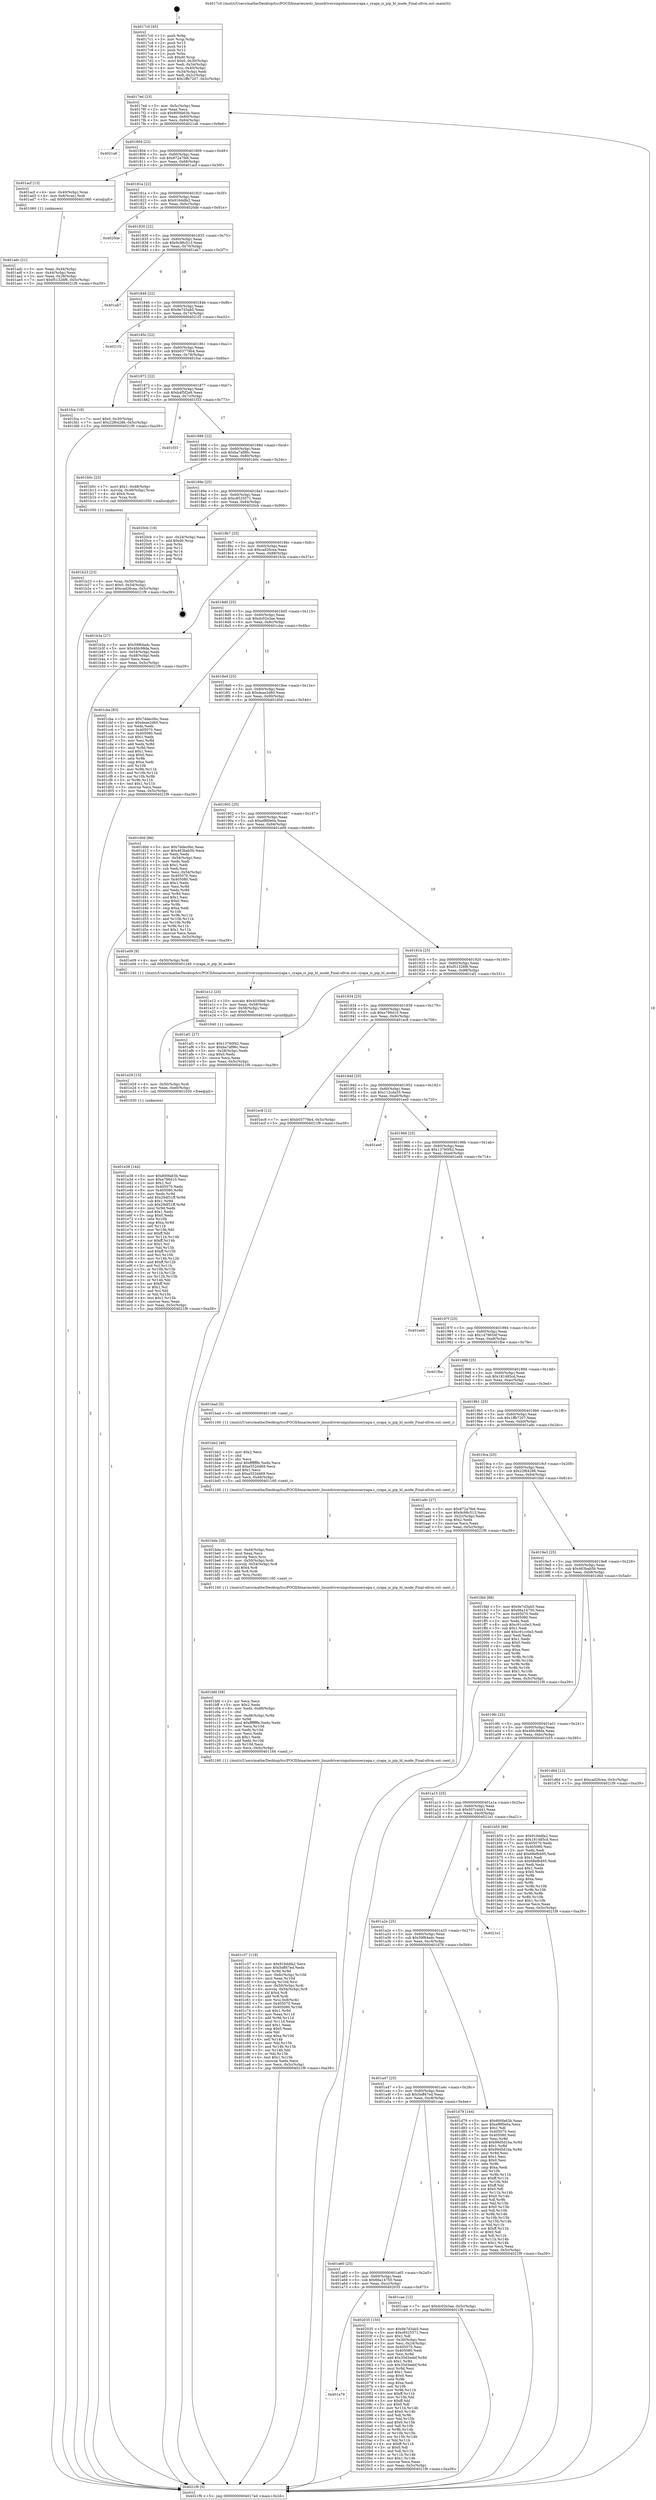 digraph "0x4017c0" {
  label = "0x4017c0 (/mnt/c/Users/mathe/Desktop/tcc/POCII/binaries/extr_linuxdriversinputmousecyapa.c_cyapa_is_pip_bl_mode_Final-ollvm.out::main(0))"
  labelloc = "t"
  node[shape=record]

  Entry [label="",width=0.3,height=0.3,shape=circle,fillcolor=black,style=filled]
  "0x4017ed" [label="{
     0x4017ed [23]\l
     | [instrs]\l
     &nbsp;&nbsp;0x4017ed \<+3\>: mov -0x5c(%rbp),%eax\l
     &nbsp;&nbsp;0x4017f0 \<+2\>: mov %eax,%ecx\l
     &nbsp;&nbsp;0x4017f2 \<+6\>: sub $0x800fa63b,%ecx\l
     &nbsp;&nbsp;0x4017f8 \<+3\>: mov %eax,-0x60(%rbp)\l
     &nbsp;&nbsp;0x4017fb \<+3\>: mov %ecx,-0x64(%rbp)\l
     &nbsp;&nbsp;0x4017fe \<+6\>: je 00000000004021a6 \<main+0x9e6\>\l
  }"]
  "0x4021a6" [label="{
     0x4021a6\l
  }", style=dashed]
  "0x401804" [label="{
     0x401804 [22]\l
     | [instrs]\l
     &nbsp;&nbsp;0x401804 \<+5\>: jmp 0000000000401809 \<main+0x49\>\l
     &nbsp;&nbsp;0x401809 \<+3\>: mov -0x60(%rbp),%eax\l
     &nbsp;&nbsp;0x40180c \<+5\>: sub $0x872a7fe6,%eax\l
     &nbsp;&nbsp;0x401811 \<+3\>: mov %eax,-0x68(%rbp)\l
     &nbsp;&nbsp;0x401814 \<+6\>: je 0000000000401acf \<main+0x30f\>\l
  }"]
  Exit [label="",width=0.3,height=0.3,shape=circle,fillcolor=black,style=filled,peripheries=2]
  "0x401acf" [label="{
     0x401acf [13]\l
     | [instrs]\l
     &nbsp;&nbsp;0x401acf \<+4\>: mov -0x40(%rbp),%rax\l
     &nbsp;&nbsp;0x401ad3 \<+4\>: mov 0x8(%rax),%rdi\l
     &nbsp;&nbsp;0x401ad7 \<+5\>: call 0000000000401060 \<atoi@plt\>\l
     | [calls]\l
     &nbsp;&nbsp;0x401060 \{1\} (unknown)\l
  }"]
  "0x40181a" [label="{
     0x40181a [22]\l
     | [instrs]\l
     &nbsp;&nbsp;0x40181a \<+5\>: jmp 000000000040181f \<main+0x5f\>\l
     &nbsp;&nbsp;0x40181f \<+3\>: mov -0x60(%rbp),%eax\l
     &nbsp;&nbsp;0x401822 \<+5\>: sub $0x916ddfa2,%eax\l
     &nbsp;&nbsp;0x401827 \<+3\>: mov %eax,-0x6c(%rbp)\l
     &nbsp;&nbsp;0x40182a \<+6\>: je 00000000004020de \<main+0x91e\>\l
  }"]
  "0x401a79" [label="{
     0x401a79\l
  }", style=dashed]
  "0x4020de" [label="{
     0x4020de\l
  }", style=dashed]
  "0x401830" [label="{
     0x401830 [22]\l
     | [instrs]\l
     &nbsp;&nbsp;0x401830 \<+5\>: jmp 0000000000401835 \<main+0x75\>\l
     &nbsp;&nbsp;0x401835 \<+3\>: mov -0x60(%rbp),%eax\l
     &nbsp;&nbsp;0x401838 \<+5\>: sub $0x9c98c513,%eax\l
     &nbsp;&nbsp;0x40183d \<+3\>: mov %eax,-0x70(%rbp)\l
     &nbsp;&nbsp;0x401840 \<+6\>: je 0000000000401ab7 \<main+0x2f7\>\l
  }"]
  "0x402035" [label="{
     0x402035 [150]\l
     | [instrs]\l
     &nbsp;&nbsp;0x402035 \<+5\>: mov $0x9e7d3ab5,%eax\l
     &nbsp;&nbsp;0x40203a \<+5\>: mov $0xc8525571,%ecx\l
     &nbsp;&nbsp;0x40203f \<+2\>: mov $0x1,%dl\l
     &nbsp;&nbsp;0x402041 \<+3\>: mov -0x30(%rbp),%esi\l
     &nbsp;&nbsp;0x402044 \<+3\>: mov %esi,-0x24(%rbp)\l
     &nbsp;&nbsp;0x402047 \<+7\>: mov 0x405070,%esi\l
     &nbsp;&nbsp;0x40204e \<+7\>: mov 0x405080,%edi\l
     &nbsp;&nbsp;0x402055 \<+3\>: mov %esi,%r8d\l
     &nbsp;&nbsp;0x402058 \<+7\>: add $0x35d3eebf,%r8d\l
     &nbsp;&nbsp;0x40205f \<+4\>: sub $0x1,%r8d\l
     &nbsp;&nbsp;0x402063 \<+7\>: sub $0x35d3eebf,%r8d\l
     &nbsp;&nbsp;0x40206a \<+4\>: imul %r8d,%esi\l
     &nbsp;&nbsp;0x40206e \<+3\>: and $0x1,%esi\l
     &nbsp;&nbsp;0x402071 \<+3\>: cmp $0x0,%esi\l
     &nbsp;&nbsp;0x402074 \<+4\>: sete %r9b\l
     &nbsp;&nbsp;0x402078 \<+3\>: cmp $0xa,%edi\l
     &nbsp;&nbsp;0x40207b \<+4\>: setl %r10b\l
     &nbsp;&nbsp;0x40207f \<+3\>: mov %r9b,%r11b\l
     &nbsp;&nbsp;0x402082 \<+4\>: xor $0xff,%r11b\l
     &nbsp;&nbsp;0x402086 \<+3\>: mov %r10b,%bl\l
     &nbsp;&nbsp;0x402089 \<+3\>: xor $0xff,%bl\l
     &nbsp;&nbsp;0x40208c \<+3\>: xor $0x0,%dl\l
     &nbsp;&nbsp;0x40208f \<+3\>: mov %r11b,%r14b\l
     &nbsp;&nbsp;0x402092 \<+4\>: and $0x0,%r14b\l
     &nbsp;&nbsp;0x402096 \<+3\>: and %dl,%r9b\l
     &nbsp;&nbsp;0x402099 \<+3\>: mov %bl,%r15b\l
     &nbsp;&nbsp;0x40209c \<+4\>: and $0x0,%r15b\l
     &nbsp;&nbsp;0x4020a0 \<+3\>: and %dl,%r10b\l
     &nbsp;&nbsp;0x4020a3 \<+3\>: or %r9b,%r14b\l
     &nbsp;&nbsp;0x4020a6 \<+3\>: or %r10b,%r15b\l
     &nbsp;&nbsp;0x4020a9 \<+3\>: xor %r15b,%r14b\l
     &nbsp;&nbsp;0x4020ac \<+3\>: or %bl,%r11b\l
     &nbsp;&nbsp;0x4020af \<+4\>: xor $0xff,%r11b\l
     &nbsp;&nbsp;0x4020b3 \<+3\>: or $0x0,%dl\l
     &nbsp;&nbsp;0x4020b6 \<+3\>: and %dl,%r11b\l
     &nbsp;&nbsp;0x4020b9 \<+3\>: or %r11b,%r14b\l
     &nbsp;&nbsp;0x4020bc \<+4\>: test $0x1,%r14b\l
     &nbsp;&nbsp;0x4020c0 \<+3\>: cmovne %ecx,%eax\l
     &nbsp;&nbsp;0x4020c3 \<+3\>: mov %eax,-0x5c(%rbp)\l
     &nbsp;&nbsp;0x4020c6 \<+5\>: jmp 00000000004021f9 \<main+0xa39\>\l
  }"]
  "0x401ab7" [label="{
     0x401ab7\l
  }", style=dashed]
  "0x401846" [label="{
     0x401846 [22]\l
     | [instrs]\l
     &nbsp;&nbsp;0x401846 \<+5\>: jmp 000000000040184b \<main+0x8b\>\l
     &nbsp;&nbsp;0x40184b \<+3\>: mov -0x60(%rbp),%eax\l
     &nbsp;&nbsp;0x40184e \<+5\>: sub $0x9e7d3ab5,%eax\l
     &nbsp;&nbsp;0x401853 \<+3\>: mov %eax,-0x74(%rbp)\l
     &nbsp;&nbsp;0x401856 \<+6\>: je 00000000004021f2 \<main+0xa32\>\l
  }"]
  "0x401e38" [label="{
     0x401e38 [144]\l
     | [instrs]\l
     &nbsp;&nbsp;0x401e38 \<+5\>: mov $0x800fa63b,%eax\l
     &nbsp;&nbsp;0x401e3d \<+5\>: mov $0xe786d10,%esi\l
     &nbsp;&nbsp;0x401e42 \<+2\>: mov $0x1,%cl\l
     &nbsp;&nbsp;0x401e44 \<+7\>: mov 0x405070,%edx\l
     &nbsp;&nbsp;0x401e4b \<+8\>: mov 0x405080,%r8d\l
     &nbsp;&nbsp;0x401e53 \<+3\>: mov %edx,%r9d\l
     &nbsp;&nbsp;0x401e56 \<+7\>: add $0x29df31ff,%r9d\l
     &nbsp;&nbsp;0x401e5d \<+4\>: sub $0x1,%r9d\l
     &nbsp;&nbsp;0x401e61 \<+7\>: sub $0x29df31ff,%r9d\l
     &nbsp;&nbsp;0x401e68 \<+4\>: imul %r9d,%edx\l
     &nbsp;&nbsp;0x401e6c \<+3\>: and $0x1,%edx\l
     &nbsp;&nbsp;0x401e6f \<+3\>: cmp $0x0,%edx\l
     &nbsp;&nbsp;0x401e72 \<+4\>: sete %r10b\l
     &nbsp;&nbsp;0x401e76 \<+4\>: cmp $0xa,%r8d\l
     &nbsp;&nbsp;0x401e7a \<+4\>: setl %r11b\l
     &nbsp;&nbsp;0x401e7e \<+3\>: mov %r10b,%bl\l
     &nbsp;&nbsp;0x401e81 \<+3\>: xor $0xff,%bl\l
     &nbsp;&nbsp;0x401e84 \<+3\>: mov %r11b,%r14b\l
     &nbsp;&nbsp;0x401e87 \<+4\>: xor $0xff,%r14b\l
     &nbsp;&nbsp;0x401e8b \<+3\>: xor $0x1,%cl\l
     &nbsp;&nbsp;0x401e8e \<+3\>: mov %bl,%r15b\l
     &nbsp;&nbsp;0x401e91 \<+4\>: and $0xff,%r15b\l
     &nbsp;&nbsp;0x401e95 \<+3\>: and %cl,%r10b\l
     &nbsp;&nbsp;0x401e98 \<+3\>: mov %r14b,%r12b\l
     &nbsp;&nbsp;0x401e9b \<+4\>: and $0xff,%r12b\l
     &nbsp;&nbsp;0x401e9f \<+3\>: and %cl,%r11b\l
     &nbsp;&nbsp;0x401ea2 \<+3\>: or %r10b,%r15b\l
     &nbsp;&nbsp;0x401ea5 \<+3\>: or %r11b,%r12b\l
     &nbsp;&nbsp;0x401ea8 \<+3\>: xor %r12b,%r15b\l
     &nbsp;&nbsp;0x401eab \<+3\>: or %r14b,%bl\l
     &nbsp;&nbsp;0x401eae \<+3\>: xor $0xff,%bl\l
     &nbsp;&nbsp;0x401eb1 \<+3\>: or $0x1,%cl\l
     &nbsp;&nbsp;0x401eb4 \<+2\>: and %cl,%bl\l
     &nbsp;&nbsp;0x401eb6 \<+3\>: or %bl,%r15b\l
     &nbsp;&nbsp;0x401eb9 \<+4\>: test $0x1,%r15b\l
     &nbsp;&nbsp;0x401ebd \<+3\>: cmovne %esi,%eax\l
     &nbsp;&nbsp;0x401ec0 \<+3\>: mov %eax,-0x5c(%rbp)\l
     &nbsp;&nbsp;0x401ec3 \<+5\>: jmp 00000000004021f9 \<main+0xa39\>\l
  }"]
  "0x4021f2" [label="{
     0x4021f2\l
  }", style=dashed]
  "0x40185c" [label="{
     0x40185c [22]\l
     | [instrs]\l
     &nbsp;&nbsp;0x40185c \<+5\>: jmp 0000000000401861 \<main+0xa1\>\l
     &nbsp;&nbsp;0x401861 \<+3\>: mov -0x60(%rbp),%eax\l
     &nbsp;&nbsp;0x401864 \<+5\>: sub $0xb03779b4,%eax\l
     &nbsp;&nbsp;0x401869 \<+3\>: mov %eax,-0x78(%rbp)\l
     &nbsp;&nbsp;0x40186c \<+6\>: je 0000000000401fca \<main+0x80a\>\l
  }"]
  "0x401e29" [label="{
     0x401e29 [15]\l
     | [instrs]\l
     &nbsp;&nbsp;0x401e29 \<+4\>: mov -0x50(%rbp),%rdi\l
     &nbsp;&nbsp;0x401e2d \<+6\>: mov %eax,-0xe0(%rbp)\l
     &nbsp;&nbsp;0x401e33 \<+5\>: call 0000000000401030 \<free@plt\>\l
     | [calls]\l
     &nbsp;&nbsp;0x401030 \{1\} (unknown)\l
  }"]
  "0x401fca" [label="{
     0x401fca [19]\l
     | [instrs]\l
     &nbsp;&nbsp;0x401fca \<+7\>: movl $0x0,-0x30(%rbp)\l
     &nbsp;&nbsp;0x401fd1 \<+7\>: movl $0x22f64286,-0x5c(%rbp)\l
     &nbsp;&nbsp;0x401fd8 \<+5\>: jmp 00000000004021f9 \<main+0xa39\>\l
  }"]
  "0x401872" [label="{
     0x401872 [22]\l
     | [instrs]\l
     &nbsp;&nbsp;0x401872 \<+5\>: jmp 0000000000401877 \<main+0xb7\>\l
     &nbsp;&nbsp;0x401877 \<+3\>: mov -0x60(%rbp),%eax\l
     &nbsp;&nbsp;0x40187a \<+5\>: sub $0xb4f5f2e9,%eax\l
     &nbsp;&nbsp;0x40187f \<+3\>: mov %eax,-0x7c(%rbp)\l
     &nbsp;&nbsp;0x401882 \<+6\>: je 0000000000401f33 \<main+0x773\>\l
  }"]
  "0x401e12" [label="{
     0x401e12 [23]\l
     | [instrs]\l
     &nbsp;&nbsp;0x401e12 \<+10\>: movabs $0x4030b6,%rdi\l
     &nbsp;&nbsp;0x401e1c \<+3\>: mov %eax,-0x58(%rbp)\l
     &nbsp;&nbsp;0x401e1f \<+3\>: mov -0x58(%rbp),%esi\l
     &nbsp;&nbsp;0x401e22 \<+2\>: mov $0x0,%al\l
     &nbsp;&nbsp;0x401e24 \<+5\>: call 0000000000401040 \<printf@plt\>\l
     | [calls]\l
     &nbsp;&nbsp;0x401040 \{1\} (unknown)\l
  }"]
  "0x401f33" [label="{
     0x401f33\l
  }", style=dashed]
  "0x401888" [label="{
     0x401888 [22]\l
     | [instrs]\l
     &nbsp;&nbsp;0x401888 \<+5\>: jmp 000000000040188d \<main+0xcd\>\l
     &nbsp;&nbsp;0x40188d \<+3\>: mov -0x60(%rbp),%eax\l
     &nbsp;&nbsp;0x401890 \<+5\>: sub $0xba7af96c,%eax\l
     &nbsp;&nbsp;0x401895 \<+3\>: mov %eax,-0x80(%rbp)\l
     &nbsp;&nbsp;0x401898 \<+6\>: je 0000000000401b0c \<main+0x34c\>\l
  }"]
  "0x401a60" [label="{
     0x401a60 [25]\l
     | [instrs]\l
     &nbsp;&nbsp;0x401a60 \<+5\>: jmp 0000000000401a65 \<main+0x2a5\>\l
     &nbsp;&nbsp;0x401a65 \<+3\>: mov -0x60(%rbp),%eax\l
     &nbsp;&nbsp;0x401a68 \<+5\>: sub $0x66a14750,%eax\l
     &nbsp;&nbsp;0x401a6d \<+6\>: mov %eax,-0xcc(%rbp)\l
     &nbsp;&nbsp;0x401a73 \<+6\>: je 0000000000402035 \<main+0x875\>\l
  }"]
  "0x401b0c" [label="{
     0x401b0c [23]\l
     | [instrs]\l
     &nbsp;&nbsp;0x401b0c \<+7\>: movl $0x1,-0x48(%rbp)\l
     &nbsp;&nbsp;0x401b13 \<+4\>: movslq -0x48(%rbp),%rax\l
     &nbsp;&nbsp;0x401b17 \<+4\>: shl $0x4,%rax\l
     &nbsp;&nbsp;0x401b1b \<+3\>: mov %rax,%rdi\l
     &nbsp;&nbsp;0x401b1e \<+5\>: call 0000000000401050 \<malloc@plt\>\l
     | [calls]\l
     &nbsp;&nbsp;0x401050 \{1\} (unknown)\l
  }"]
  "0x40189e" [label="{
     0x40189e [25]\l
     | [instrs]\l
     &nbsp;&nbsp;0x40189e \<+5\>: jmp 00000000004018a3 \<main+0xe3\>\l
     &nbsp;&nbsp;0x4018a3 \<+3\>: mov -0x60(%rbp),%eax\l
     &nbsp;&nbsp;0x4018a6 \<+5\>: sub $0xc8525571,%eax\l
     &nbsp;&nbsp;0x4018ab \<+6\>: mov %eax,-0x84(%rbp)\l
     &nbsp;&nbsp;0x4018b1 \<+6\>: je 00000000004020cb \<main+0x90b\>\l
  }"]
  "0x401cae" [label="{
     0x401cae [12]\l
     | [instrs]\l
     &nbsp;&nbsp;0x401cae \<+7\>: movl $0xdc02e3ae,-0x5c(%rbp)\l
     &nbsp;&nbsp;0x401cb5 \<+5\>: jmp 00000000004021f9 \<main+0xa39\>\l
  }"]
  "0x4020cb" [label="{
     0x4020cb [19]\l
     | [instrs]\l
     &nbsp;&nbsp;0x4020cb \<+3\>: mov -0x24(%rbp),%eax\l
     &nbsp;&nbsp;0x4020ce \<+7\>: add $0xd0,%rsp\l
     &nbsp;&nbsp;0x4020d5 \<+1\>: pop %rbx\l
     &nbsp;&nbsp;0x4020d6 \<+2\>: pop %r12\l
     &nbsp;&nbsp;0x4020d8 \<+2\>: pop %r14\l
     &nbsp;&nbsp;0x4020da \<+2\>: pop %r15\l
     &nbsp;&nbsp;0x4020dc \<+1\>: pop %rbp\l
     &nbsp;&nbsp;0x4020dd \<+1\>: ret\l
  }"]
  "0x4018b7" [label="{
     0x4018b7 [25]\l
     | [instrs]\l
     &nbsp;&nbsp;0x4018b7 \<+5\>: jmp 00000000004018bc \<main+0xfc\>\l
     &nbsp;&nbsp;0x4018bc \<+3\>: mov -0x60(%rbp),%eax\l
     &nbsp;&nbsp;0x4018bf \<+5\>: sub $0xcad26cea,%eax\l
     &nbsp;&nbsp;0x4018c4 \<+6\>: mov %eax,-0x88(%rbp)\l
     &nbsp;&nbsp;0x4018ca \<+6\>: je 0000000000401b3a \<main+0x37a\>\l
  }"]
  "0x401a47" [label="{
     0x401a47 [25]\l
     | [instrs]\l
     &nbsp;&nbsp;0x401a47 \<+5\>: jmp 0000000000401a4c \<main+0x28c\>\l
     &nbsp;&nbsp;0x401a4c \<+3\>: mov -0x60(%rbp),%eax\l
     &nbsp;&nbsp;0x401a4f \<+5\>: sub $0x5eff47ed,%eax\l
     &nbsp;&nbsp;0x401a54 \<+6\>: mov %eax,-0xc8(%rbp)\l
     &nbsp;&nbsp;0x401a5a \<+6\>: je 0000000000401cae \<main+0x4ee\>\l
  }"]
  "0x401b3a" [label="{
     0x401b3a [27]\l
     | [instrs]\l
     &nbsp;&nbsp;0x401b3a \<+5\>: mov $0x59f64adc,%eax\l
     &nbsp;&nbsp;0x401b3f \<+5\>: mov $0x4fdc98da,%ecx\l
     &nbsp;&nbsp;0x401b44 \<+3\>: mov -0x54(%rbp),%edx\l
     &nbsp;&nbsp;0x401b47 \<+3\>: cmp -0x48(%rbp),%edx\l
     &nbsp;&nbsp;0x401b4a \<+3\>: cmovl %ecx,%eax\l
     &nbsp;&nbsp;0x401b4d \<+3\>: mov %eax,-0x5c(%rbp)\l
     &nbsp;&nbsp;0x401b50 \<+5\>: jmp 00000000004021f9 \<main+0xa39\>\l
  }"]
  "0x4018d0" [label="{
     0x4018d0 [25]\l
     | [instrs]\l
     &nbsp;&nbsp;0x4018d0 \<+5\>: jmp 00000000004018d5 \<main+0x115\>\l
     &nbsp;&nbsp;0x4018d5 \<+3\>: mov -0x60(%rbp),%eax\l
     &nbsp;&nbsp;0x4018d8 \<+5\>: sub $0xdc02e3ae,%eax\l
     &nbsp;&nbsp;0x4018dd \<+6\>: mov %eax,-0x8c(%rbp)\l
     &nbsp;&nbsp;0x4018e3 \<+6\>: je 0000000000401cba \<main+0x4fa\>\l
  }"]
  "0x401d79" [label="{
     0x401d79 [144]\l
     | [instrs]\l
     &nbsp;&nbsp;0x401d79 \<+5\>: mov $0x800fa63b,%eax\l
     &nbsp;&nbsp;0x401d7e \<+5\>: mov $0xef8f0e0a,%ecx\l
     &nbsp;&nbsp;0x401d83 \<+2\>: mov $0x1,%dl\l
     &nbsp;&nbsp;0x401d85 \<+7\>: mov 0x405070,%esi\l
     &nbsp;&nbsp;0x401d8c \<+7\>: mov 0x405080,%edi\l
     &nbsp;&nbsp;0x401d93 \<+3\>: mov %esi,%r8d\l
     &nbsp;&nbsp;0x401d96 \<+7\>: add $0x99d5d1ba,%r8d\l
     &nbsp;&nbsp;0x401d9d \<+4\>: sub $0x1,%r8d\l
     &nbsp;&nbsp;0x401da1 \<+7\>: sub $0x99d5d1ba,%r8d\l
     &nbsp;&nbsp;0x401da8 \<+4\>: imul %r8d,%esi\l
     &nbsp;&nbsp;0x401dac \<+3\>: and $0x1,%esi\l
     &nbsp;&nbsp;0x401daf \<+3\>: cmp $0x0,%esi\l
     &nbsp;&nbsp;0x401db2 \<+4\>: sete %r9b\l
     &nbsp;&nbsp;0x401db6 \<+3\>: cmp $0xa,%edi\l
     &nbsp;&nbsp;0x401db9 \<+4\>: setl %r10b\l
     &nbsp;&nbsp;0x401dbd \<+3\>: mov %r9b,%r11b\l
     &nbsp;&nbsp;0x401dc0 \<+4\>: xor $0xff,%r11b\l
     &nbsp;&nbsp;0x401dc4 \<+3\>: mov %r10b,%bl\l
     &nbsp;&nbsp;0x401dc7 \<+3\>: xor $0xff,%bl\l
     &nbsp;&nbsp;0x401dca \<+3\>: xor $0x0,%dl\l
     &nbsp;&nbsp;0x401dcd \<+3\>: mov %r11b,%r14b\l
     &nbsp;&nbsp;0x401dd0 \<+4\>: and $0x0,%r14b\l
     &nbsp;&nbsp;0x401dd4 \<+3\>: and %dl,%r9b\l
     &nbsp;&nbsp;0x401dd7 \<+3\>: mov %bl,%r15b\l
     &nbsp;&nbsp;0x401dda \<+4\>: and $0x0,%r15b\l
     &nbsp;&nbsp;0x401dde \<+3\>: and %dl,%r10b\l
     &nbsp;&nbsp;0x401de1 \<+3\>: or %r9b,%r14b\l
     &nbsp;&nbsp;0x401de4 \<+3\>: or %r10b,%r15b\l
     &nbsp;&nbsp;0x401de7 \<+3\>: xor %r15b,%r14b\l
     &nbsp;&nbsp;0x401dea \<+3\>: or %bl,%r11b\l
     &nbsp;&nbsp;0x401ded \<+4\>: xor $0xff,%r11b\l
     &nbsp;&nbsp;0x401df1 \<+3\>: or $0x0,%dl\l
     &nbsp;&nbsp;0x401df4 \<+3\>: and %dl,%r11b\l
     &nbsp;&nbsp;0x401df7 \<+3\>: or %r11b,%r14b\l
     &nbsp;&nbsp;0x401dfa \<+4\>: test $0x1,%r14b\l
     &nbsp;&nbsp;0x401dfe \<+3\>: cmovne %ecx,%eax\l
     &nbsp;&nbsp;0x401e01 \<+3\>: mov %eax,-0x5c(%rbp)\l
     &nbsp;&nbsp;0x401e04 \<+5\>: jmp 00000000004021f9 \<main+0xa39\>\l
  }"]
  "0x401cba" [label="{
     0x401cba [83]\l
     | [instrs]\l
     &nbsp;&nbsp;0x401cba \<+5\>: mov $0x7ddec0bc,%eax\l
     &nbsp;&nbsp;0x401cbf \<+5\>: mov $0xdeae2d60,%ecx\l
     &nbsp;&nbsp;0x401cc4 \<+2\>: xor %edx,%edx\l
     &nbsp;&nbsp;0x401cc6 \<+7\>: mov 0x405070,%esi\l
     &nbsp;&nbsp;0x401ccd \<+7\>: mov 0x405080,%edi\l
     &nbsp;&nbsp;0x401cd4 \<+3\>: sub $0x1,%edx\l
     &nbsp;&nbsp;0x401cd7 \<+3\>: mov %esi,%r8d\l
     &nbsp;&nbsp;0x401cda \<+3\>: add %edx,%r8d\l
     &nbsp;&nbsp;0x401cdd \<+4\>: imul %r8d,%esi\l
     &nbsp;&nbsp;0x401ce1 \<+3\>: and $0x1,%esi\l
     &nbsp;&nbsp;0x401ce4 \<+3\>: cmp $0x0,%esi\l
     &nbsp;&nbsp;0x401ce7 \<+4\>: sete %r9b\l
     &nbsp;&nbsp;0x401ceb \<+3\>: cmp $0xa,%edi\l
     &nbsp;&nbsp;0x401cee \<+4\>: setl %r10b\l
     &nbsp;&nbsp;0x401cf2 \<+3\>: mov %r9b,%r11b\l
     &nbsp;&nbsp;0x401cf5 \<+3\>: and %r10b,%r11b\l
     &nbsp;&nbsp;0x401cf8 \<+3\>: xor %r10b,%r9b\l
     &nbsp;&nbsp;0x401cfb \<+3\>: or %r9b,%r11b\l
     &nbsp;&nbsp;0x401cfe \<+4\>: test $0x1,%r11b\l
     &nbsp;&nbsp;0x401d02 \<+3\>: cmovne %ecx,%eax\l
     &nbsp;&nbsp;0x401d05 \<+3\>: mov %eax,-0x5c(%rbp)\l
     &nbsp;&nbsp;0x401d08 \<+5\>: jmp 00000000004021f9 \<main+0xa39\>\l
  }"]
  "0x4018e9" [label="{
     0x4018e9 [25]\l
     | [instrs]\l
     &nbsp;&nbsp;0x4018e9 \<+5\>: jmp 00000000004018ee \<main+0x12e\>\l
     &nbsp;&nbsp;0x4018ee \<+3\>: mov -0x60(%rbp),%eax\l
     &nbsp;&nbsp;0x4018f1 \<+5\>: sub $0xdeae2d60,%eax\l
     &nbsp;&nbsp;0x4018f6 \<+6\>: mov %eax,-0x90(%rbp)\l
     &nbsp;&nbsp;0x4018fc \<+6\>: je 0000000000401d0d \<main+0x54d\>\l
  }"]
  "0x401a2e" [label="{
     0x401a2e [25]\l
     | [instrs]\l
     &nbsp;&nbsp;0x401a2e \<+5\>: jmp 0000000000401a33 \<main+0x273\>\l
     &nbsp;&nbsp;0x401a33 \<+3\>: mov -0x60(%rbp),%eax\l
     &nbsp;&nbsp;0x401a36 \<+5\>: sub $0x59f64adc,%eax\l
     &nbsp;&nbsp;0x401a3b \<+6\>: mov %eax,-0xc4(%rbp)\l
     &nbsp;&nbsp;0x401a41 \<+6\>: je 0000000000401d79 \<main+0x5b9\>\l
  }"]
  "0x401d0d" [label="{
     0x401d0d [96]\l
     | [instrs]\l
     &nbsp;&nbsp;0x401d0d \<+5\>: mov $0x7ddec0bc,%eax\l
     &nbsp;&nbsp;0x401d12 \<+5\>: mov $0x463bab5b,%ecx\l
     &nbsp;&nbsp;0x401d17 \<+2\>: xor %edx,%edx\l
     &nbsp;&nbsp;0x401d19 \<+3\>: mov -0x54(%rbp),%esi\l
     &nbsp;&nbsp;0x401d1c \<+2\>: mov %edx,%edi\l
     &nbsp;&nbsp;0x401d1e \<+3\>: sub $0x1,%edi\l
     &nbsp;&nbsp;0x401d21 \<+2\>: sub %edi,%esi\l
     &nbsp;&nbsp;0x401d23 \<+3\>: mov %esi,-0x54(%rbp)\l
     &nbsp;&nbsp;0x401d26 \<+7\>: mov 0x405070,%esi\l
     &nbsp;&nbsp;0x401d2d \<+7\>: mov 0x405080,%edi\l
     &nbsp;&nbsp;0x401d34 \<+3\>: sub $0x1,%edx\l
     &nbsp;&nbsp;0x401d37 \<+3\>: mov %esi,%r8d\l
     &nbsp;&nbsp;0x401d3a \<+3\>: add %edx,%r8d\l
     &nbsp;&nbsp;0x401d3d \<+4\>: imul %r8d,%esi\l
     &nbsp;&nbsp;0x401d41 \<+3\>: and $0x1,%esi\l
     &nbsp;&nbsp;0x401d44 \<+3\>: cmp $0x0,%esi\l
     &nbsp;&nbsp;0x401d47 \<+4\>: sete %r9b\l
     &nbsp;&nbsp;0x401d4b \<+3\>: cmp $0xa,%edi\l
     &nbsp;&nbsp;0x401d4e \<+4\>: setl %r10b\l
     &nbsp;&nbsp;0x401d52 \<+3\>: mov %r9b,%r11b\l
     &nbsp;&nbsp;0x401d55 \<+3\>: and %r10b,%r11b\l
     &nbsp;&nbsp;0x401d58 \<+3\>: xor %r10b,%r9b\l
     &nbsp;&nbsp;0x401d5b \<+3\>: or %r9b,%r11b\l
     &nbsp;&nbsp;0x401d5e \<+4\>: test $0x1,%r11b\l
     &nbsp;&nbsp;0x401d62 \<+3\>: cmovne %ecx,%eax\l
     &nbsp;&nbsp;0x401d65 \<+3\>: mov %eax,-0x5c(%rbp)\l
     &nbsp;&nbsp;0x401d68 \<+5\>: jmp 00000000004021f9 \<main+0xa39\>\l
  }"]
  "0x401902" [label="{
     0x401902 [25]\l
     | [instrs]\l
     &nbsp;&nbsp;0x401902 \<+5\>: jmp 0000000000401907 \<main+0x147\>\l
     &nbsp;&nbsp;0x401907 \<+3\>: mov -0x60(%rbp),%eax\l
     &nbsp;&nbsp;0x40190a \<+5\>: sub $0xef8f0e0a,%eax\l
     &nbsp;&nbsp;0x40190f \<+6\>: mov %eax,-0x94(%rbp)\l
     &nbsp;&nbsp;0x401915 \<+6\>: je 0000000000401e09 \<main+0x649\>\l
  }"]
  "0x4021e1" [label="{
     0x4021e1\l
  }", style=dashed]
  "0x401e09" [label="{
     0x401e09 [9]\l
     | [instrs]\l
     &nbsp;&nbsp;0x401e09 \<+4\>: mov -0x50(%rbp),%rdi\l
     &nbsp;&nbsp;0x401e0d \<+5\>: call 0000000000401240 \<cyapa_is_pip_bl_mode\>\l
     | [calls]\l
     &nbsp;&nbsp;0x401240 \{1\} (/mnt/c/Users/mathe/Desktop/tcc/POCII/binaries/extr_linuxdriversinputmousecyapa.c_cyapa_is_pip_bl_mode_Final-ollvm.out::cyapa_is_pip_bl_mode)\l
  }"]
  "0x40191b" [label="{
     0x40191b [25]\l
     | [instrs]\l
     &nbsp;&nbsp;0x40191b \<+5\>: jmp 0000000000401920 \<main+0x160\>\l
     &nbsp;&nbsp;0x401920 \<+3\>: mov -0x60(%rbp),%eax\l
     &nbsp;&nbsp;0x401923 \<+5\>: sub $0xf51326f6,%eax\l
     &nbsp;&nbsp;0x401928 \<+6\>: mov %eax,-0x98(%rbp)\l
     &nbsp;&nbsp;0x40192e \<+6\>: je 0000000000401af1 \<main+0x331\>\l
  }"]
  "0x401c37" [label="{
     0x401c37 [119]\l
     | [instrs]\l
     &nbsp;&nbsp;0x401c37 \<+5\>: mov $0x916ddfa2,%ecx\l
     &nbsp;&nbsp;0x401c3c \<+5\>: mov $0x5eff47ed,%edx\l
     &nbsp;&nbsp;0x401c41 \<+3\>: xor %r9d,%r9d\l
     &nbsp;&nbsp;0x401c44 \<+7\>: mov -0xdc(%rbp),%r10d\l
     &nbsp;&nbsp;0x401c4b \<+4\>: imul %eax,%r10d\l
     &nbsp;&nbsp;0x401c4f \<+3\>: movslq %r10d,%rsi\l
     &nbsp;&nbsp;0x401c52 \<+4\>: mov -0x50(%rbp),%rdi\l
     &nbsp;&nbsp;0x401c56 \<+4\>: movslq -0x54(%rbp),%r8\l
     &nbsp;&nbsp;0x401c5a \<+4\>: shl $0x4,%r8\l
     &nbsp;&nbsp;0x401c5e \<+3\>: add %r8,%rdi\l
     &nbsp;&nbsp;0x401c61 \<+4\>: mov %rsi,0x8(%rdi)\l
     &nbsp;&nbsp;0x401c65 \<+7\>: mov 0x405070,%eax\l
     &nbsp;&nbsp;0x401c6c \<+8\>: mov 0x405080,%r10d\l
     &nbsp;&nbsp;0x401c74 \<+4\>: sub $0x1,%r9d\l
     &nbsp;&nbsp;0x401c78 \<+3\>: mov %eax,%r11d\l
     &nbsp;&nbsp;0x401c7b \<+3\>: add %r9d,%r11d\l
     &nbsp;&nbsp;0x401c7e \<+4\>: imul %r11d,%eax\l
     &nbsp;&nbsp;0x401c82 \<+3\>: and $0x1,%eax\l
     &nbsp;&nbsp;0x401c85 \<+3\>: cmp $0x0,%eax\l
     &nbsp;&nbsp;0x401c88 \<+3\>: sete %bl\l
     &nbsp;&nbsp;0x401c8b \<+4\>: cmp $0xa,%r10d\l
     &nbsp;&nbsp;0x401c8f \<+4\>: setl %r14b\l
     &nbsp;&nbsp;0x401c93 \<+3\>: mov %bl,%r15b\l
     &nbsp;&nbsp;0x401c96 \<+3\>: and %r14b,%r15b\l
     &nbsp;&nbsp;0x401c99 \<+3\>: xor %r14b,%bl\l
     &nbsp;&nbsp;0x401c9c \<+3\>: or %bl,%r15b\l
     &nbsp;&nbsp;0x401c9f \<+4\>: test $0x1,%r15b\l
     &nbsp;&nbsp;0x401ca3 \<+3\>: cmovne %edx,%ecx\l
     &nbsp;&nbsp;0x401ca6 \<+3\>: mov %ecx,-0x5c(%rbp)\l
     &nbsp;&nbsp;0x401ca9 \<+5\>: jmp 00000000004021f9 \<main+0xa39\>\l
  }"]
  "0x401af1" [label="{
     0x401af1 [27]\l
     | [instrs]\l
     &nbsp;&nbsp;0x401af1 \<+5\>: mov $0x13760f42,%eax\l
     &nbsp;&nbsp;0x401af6 \<+5\>: mov $0xba7af96c,%ecx\l
     &nbsp;&nbsp;0x401afb \<+3\>: mov -0x28(%rbp),%edx\l
     &nbsp;&nbsp;0x401afe \<+3\>: cmp $0x0,%edx\l
     &nbsp;&nbsp;0x401b01 \<+3\>: cmove %ecx,%eax\l
     &nbsp;&nbsp;0x401b04 \<+3\>: mov %eax,-0x5c(%rbp)\l
     &nbsp;&nbsp;0x401b07 \<+5\>: jmp 00000000004021f9 \<main+0xa39\>\l
  }"]
  "0x401934" [label="{
     0x401934 [25]\l
     | [instrs]\l
     &nbsp;&nbsp;0x401934 \<+5\>: jmp 0000000000401939 \<main+0x179\>\l
     &nbsp;&nbsp;0x401939 \<+3\>: mov -0x60(%rbp),%eax\l
     &nbsp;&nbsp;0x40193c \<+5\>: sub $0xe786d10,%eax\l
     &nbsp;&nbsp;0x401941 \<+6\>: mov %eax,-0x9c(%rbp)\l
     &nbsp;&nbsp;0x401947 \<+6\>: je 0000000000401ec8 \<main+0x708\>\l
  }"]
  "0x401bfd" [label="{
     0x401bfd [58]\l
     | [instrs]\l
     &nbsp;&nbsp;0x401bfd \<+2\>: xor %ecx,%ecx\l
     &nbsp;&nbsp;0x401bff \<+5\>: mov $0x2,%edx\l
     &nbsp;&nbsp;0x401c04 \<+6\>: mov %edx,-0xd8(%rbp)\l
     &nbsp;&nbsp;0x401c0a \<+1\>: cltd\l
     &nbsp;&nbsp;0x401c0b \<+7\>: mov -0xd8(%rbp),%r9d\l
     &nbsp;&nbsp;0x401c12 \<+3\>: idiv %r9d\l
     &nbsp;&nbsp;0x401c15 \<+6\>: imul $0xfffffffe,%edx,%edx\l
     &nbsp;&nbsp;0x401c1b \<+3\>: mov %ecx,%r10d\l
     &nbsp;&nbsp;0x401c1e \<+3\>: sub %edx,%r10d\l
     &nbsp;&nbsp;0x401c21 \<+2\>: mov %ecx,%edx\l
     &nbsp;&nbsp;0x401c23 \<+3\>: sub $0x1,%edx\l
     &nbsp;&nbsp;0x401c26 \<+3\>: add %edx,%r10d\l
     &nbsp;&nbsp;0x401c29 \<+3\>: sub %r10d,%ecx\l
     &nbsp;&nbsp;0x401c2c \<+6\>: mov %ecx,-0xdc(%rbp)\l
     &nbsp;&nbsp;0x401c32 \<+5\>: call 0000000000401160 \<next_i\>\l
     | [calls]\l
     &nbsp;&nbsp;0x401160 \{1\} (/mnt/c/Users/mathe/Desktop/tcc/POCII/binaries/extr_linuxdriversinputmousecyapa.c_cyapa_is_pip_bl_mode_Final-ollvm.out::next_i)\l
  }"]
  "0x401ec8" [label="{
     0x401ec8 [12]\l
     | [instrs]\l
     &nbsp;&nbsp;0x401ec8 \<+7\>: movl $0xb03779b4,-0x5c(%rbp)\l
     &nbsp;&nbsp;0x401ecf \<+5\>: jmp 00000000004021f9 \<main+0xa39\>\l
  }"]
  "0x40194d" [label="{
     0x40194d [25]\l
     | [instrs]\l
     &nbsp;&nbsp;0x40194d \<+5\>: jmp 0000000000401952 \<main+0x192\>\l
     &nbsp;&nbsp;0x401952 \<+3\>: mov -0x60(%rbp),%eax\l
     &nbsp;&nbsp;0x401955 \<+5\>: sub $0x112cda35,%eax\l
     &nbsp;&nbsp;0x40195a \<+6\>: mov %eax,-0xa0(%rbp)\l
     &nbsp;&nbsp;0x401960 \<+6\>: je 0000000000401ee0 \<main+0x720\>\l
  }"]
  "0x401bda" [label="{
     0x401bda [35]\l
     | [instrs]\l
     &nbsp;&nbsp;0x401bda \<+6\>: mov -0xd4(%rbp),%ecx\l
     &nbsp;&nbsp;0x401be0 \<+3\>: imul %eax,%ecx\l
     &nbsp;&nbsp;0x401be3 \<+3\>: movslq %ecx,%rsi\l
     &nbsp;&nbsp;0x401be6 \<+4\>: mov -0x50(%rbp),%rdi\l
     &nbsp;&nbsp;0x401bea \<+4\>: movslq -0x54(%rbp),%r8\l
     &nbsp;&nbsp;0x401bee \<+4\>: shl $0x4,%r8\l
     &nbsp;&nbsp;0x401bf2 \<+3\>: add %r8,%rdi\l
     &nbsp;&nbsp;0x401bf5 \<+3\>: mov %rsi,(%rdi)\l
     &nbsp;&nbsp;0x401bf8 \<+5\>: call 0000000000401160 \<next_i\>\l
     | [calls]\l
     &nbsp;&nbsp;0x401160 \{1\} (/mnt/c/Users/mathe/Desktop/tcc/POCII/binaries/extr_linuxdriversinputmousecyapa.c_cyapa_is_pip_bl_mode_Final-ollvm.out::next_i)\l
  }"]
  "0x401ee0" [label="{
     0x401ee0\l
  }", style=dashed]
  "0x401966" [label="{
     0x401966 [25]\l
     | [instrs]\l
     &nbsp;&nbsp;0x401966 \<+5\>: jmp 000000000040196b \<main+0x1ab\>\l
     &nbsp;&nbsp;0x40196b \<+3\>: mov -0x60(%rbp),%eax\l
     &nbsp;&nbsp;0x40196e \<+5\>: sub $0x13760f42,%eax\l
     &nbsp;&nbsp;0x401973 \<+6\>: mov %eax,-0xa4(%rbp)\l
     &nbsp;&nbsp;0x401979 \<+6\>: je 0000000000401ed4 \<main+0x714\>\l
  }"]
  "0x401bb2" [label="{
     0x401bb2 [40]\l
     | [instrs]\l
     &nbsp;&nbsp;0x401bb2 \<+5\>: mov $0x2,%ecx\l
     &nbsp;&nbsp;0x401bb7 \<+1\>: cltd\l
     &nbsp;&nbsp;0x401bb8 \<+2\>: idiv %ecx\l
     &nbsp;&nbsp;0x401bba \<+6\>: imul $0xfffffffe,%edx,%ecx\l
     &nbsp;&nbsp;0x401bc0 \<+6\>: add $0xe552d469,%ecx\l
     &nbsp;&nbsp;0x401bc6 \<+3\>: add $0x1,%ecx\l
     &nbsp;&nbsp;0x401bc9 \<+6\>: sub $0xe552d469,%ecx\l
     &nbsp;&nbsp;0x401bcf \<+6\>: mov %ecx,-0xd4(%rbp)\l
     &nbsp;&nbsp;0x401bd5 \<+5\>: call 0000000000401160 \<next_i\>\l
     | [calls]\l
     &nbsp;&nbsp;0x401160 \{1\} (/mnt/c/Users/mathe/Desktop/tcc/POCII/binaries/extr_linuxdriversinputmousecyapa.c_cyapa_is_pip_bl_mode_Final-ollvm.out::next_i)\l
  }"]
  "0x401ed4" [label="{
     0x401ed4\l
  }", style=dashed]
  "0x40197f" [label="{
     0x40197f [25]\l
     | [instrs]\l
     &nbsp;&nbsp;0x40197f \<+5\>: jmp 0000000000401984 \<main+0x1c4\>\l
     &nbsp;&nbsp;0x401984 \<+3\>: mov -0x60(%rbp),%eax\l
     &nbsp;&nbsp;0x401987 \<+5\>: sub $0x1479654f,%eax\l
     &nbsp;&nbsp;0x40198c \<+6\>: mov %eax,-0xa8(%rbp)\l
     &nbsp;&nbsp;0x401992 \<+6\>: je 0000000000401fbe \<main+0x7fe\>\l
  }"]
  "0x401a15" [label="{
     0x401a15 [25]\l
     | [instrs]\l
     &nbsp;&nbsp;0x401a15 \<+5\>: jmp 0000000000401a1a \<main+0x25a\>\l
     &nbsp;&nbsp;0x401a1a \<+3\>: mov -0x60(%rbp),%eax\l
     &nbsp;&nbsp;0x401a1d \<+5\>: sub $0x507c4441,%eax\l
     &nbsp;&nbsp;0x401a22 \<+6\>: mov %eax,-0xc0(%rbp)\l
     &nbsp;&nbsp;0x401a28 \<+6\>: je 00000000004021e1 \<main+0xa21\>\l
  }"]
  "0x401fbe" [label="{
     0x401fbe\l
  }", style=dashed]
  "0x401998" [label="{
     0x401998 [25]\l
     | [instrs]\l
     &nbsp;&nbsp;0x401998 \<+5\>: jmp 000000000040199d \<main+0x1dd\>\l
     &nbsp;&nbsp;0x40199d \<+3\>: mov -0x60(%rbp),%eax\l
     &nbsp;&nbsp;0x4019a0 \<+5\>: sub $0x181485cd,%eax\l
     &nbsp;&nbsp;0x4019a5 \<+6\>: mov %eax,-0xac(%rbp)\l
     &nbsp;&nbsp;0x4019ab \<+6\>: je 0000000000401bad \<main+0x3ed\>\l
  }"]
  "0x401b55" [label="{
     0x401b55 [88]\l
     | [instrs]\l
     &nbsp;&nbsp;0x401b55 \<+5\>: mov $0x916ddfa2,%eax\l
     &nbsp;&nbsp;0x401b5a \<+5\>: mov $0x181485cd,%ecx\l
     &nbsp;&nbsp;0x401b5f \<+7\>: mov 0x405070,%edx\l
     &nbsp;&nbsp;0x401b66 \<+7\>: mov 0x405080,%esi\l
     &nbsp;&nbsp;0x401b6d \<+2\>: mov %edx,%edi\l
     &nbsp;&nbsp;0x401b6f \<+6\>: add $0x68efb495,%edi\l
     &nbsp;&nbsp;0x401b75 \<+3\>: sub $0x1,%edi\l
     &nbsp;&nbsp;0x401b78 \<+6\>: sub $0x68efb495,%edi\l
     &nbsp;&nbsp;0x401b7e \<+3\>: imul %edi,%edx\l
     &nbsp;&nbsp;0x401b81 \<+3\>: and $0x1,%edx\l
     &nbsp;&nbsp;0x401b84 \<+3\>: cmp $0x0,%edx\l
     &nbsp;&nbsp;0x401b87 \<+4\>: sete %r8b\l
     &nbsp;&nbsp;0x401b8b \<+3\>: cmp $0xa,%esi\l
     &nbsp;&nbsp;0x401b8e \<+4\>: setl %r9b\l
     &nbsp;&nbsp;0x401b92 \<+3\>: mov %r8b,%r10b\l
     &nbsp;&nbsp;0x401b95 \<+3\>: and %r9b,%r10b\l
     &nbsp;&nbsp;0x401b98 \<+3\>: xor %r9b,%r8b\l
     &nbsp;&nbsp;0x401b9b \<+3\>: or %r8b,%r10b\l
     &nbsp;&nbsp;0x401b9e \<+4\>: test $0x1,%r10b\l
     &nbsp;&nbsp;0x401ba2 \<+3\>: cmovne %ecx,%eax\l
     &nbsp;&nbsp;0x401ba5 \<+3\>: mov %eax,-0x5c(%rbp)\l
     &nbsp;&nbsp;0x401ba8 \<+5\>: jmp 00000000004021f9 \<main+0xa39\>\l
  }"]
  "0x401bad" [label="{
     0x401bad [5]\l
     | [instrs]\l
     &nbsp;&nbsp;0x401bad \<+5\>: call 0000000000401160 \<next_i\>\l
     | [calls]\l
     &nbsp;&nbsp;0x401160 \{1\} (/mnt/c/Users/mathe/Desktop/tcc/POCII/binaries/extr_linuxdriversinputmousecyapa.c_cyapa_is_pip_bl_mode_Final-ollvm.out::next_i)\l
  }"]
  "0x4019b1" [label="{
     0x4019b1 [25]\l
     | [instrs]\l
     &nbsp;&nbsp;0x4019b1 \<+5\>: jmp 00000000004019b6 \<main+0x1f6\>\l
     &nbsp;&nbsp;0x4019b6 \<+3\>: mov -0x60(%rbp),%eax\l
     &nbsp;&nbsp;0x4019b9 \<+5\>: sub $0x1ffb7207,%eax\l
     &nbsp;&nbsp;0x4019be \<+6\>: mov %eax,-0xb0(%rbp)\l
     &nbsp;&nbsp;0x4019c4 \<+6\>: je 0000000000401a9c \<main+0x2dc\>\l
  }"]
  "0x4019fc" [label="{
     0x4019fc [25]\l
     | [instrs]\l
     &nbsp;&nbsp;0x4019fc \<+5\>: jmp 0000000000401a01 \<main+0x241\>\l
     &nbsp;&nbsp;0x401a01 \<+3\>: mov -0x60(%rbp),%eax\l
     &nbsp;&nbsp;0x401a04 \<+5\>: sub $0x4fdc98da,%eax\l
     &nbsp;&nbsp;0x401a09 \<+6\>: mov %eax,-0xbc(%rbp)\l
     &nbsp;&nbsp;0x401a0f \<+6\>: je 0000000000401b55 \<main+0x395\>\l
  }"]
  "0x401a9c" [label="{
     0x401a9c [27]\l
     | [instrs]\l
     &nbsp;&nbsp;0x401a9c \<+5\>: mov $0x872a7fe6,%eax\l
     &nbsp;&nbsp;0x401aa1 \<+5\>: mov $0x9c98c513,%ecx\l
     &nbsp;&nbsp;0x401aa6 \<+3\>: mov -0x2c(%rbp),%edx\l
     &nbsp;&nbsp;0x401aa9 \<+3\>: cmp $0x2,%edx\l
     &nbsp;&nbsp;0x401aac \<+3\>: cmovne %ecx,%eax\l
     &nbsp;&nbsp;0x401aaf \<+3\>: mov %eax,-0x5c(%rbp)\l
     &nbsp;&nbsp;0x401ab2 \<+5\>: jmp 00000000004021f9 \<main+0xa39\>\l
  }"]
  "0x4019ca" [label="{
     0x4019ca [25]\l
     | [instrs]\l
     &nbsp;&nbsp;0x4019ca \<+5\>: jmp 00000000004019cf \<main+0x20f\>\l
     &nbsp;&nbsp;0x4019cf \<+3\>: mov -0x60(%rbp),%eax\l
     &nbsp;&nbsp;0x4019d2 \<+5\>: sub $0x22f64286,%eax\l
     &nbsp;&nbsp;0x4019d7 \<+6\>: mov %eax,-0xb4(%rbp)\l
     &nbsp;&nbsp;0x4019dd \<+6\>: je 0000000000401fdd \<main+0x81d\>\l
  }"]
  "0x4021f9" [label="{
     0x4021f9 [5]\l
     | [instrs]\l
     &nbsp;&nbsp;0x4021f9 \<+5\>: jmp 00000000004017ed \<main+0x2d\>\l
  }"]
  "0x4017c0" [label="{
     0x4017c0 [45]\l
     | [instrs]\l
     &nbsp;&nbsp;0x4017c0 \<+1\>: push %rbp\l
     &nbsp;&nbsp;0x4017c1 \<+3\>: mov %rsp,%rbp\l
     &nbsp;&nbsp;0x4017c4 \<+2\>: push %r15\l
     &nbsp;&nbsp;0x4017c6 \<+2\>: push %r14\l
     &nbsp;&nbsp;0x4017c8 \<+2\>: push %r12\l
     &nbsp;&nbsp;0x4017ca \<+1\>: push %rbx\l
     &nbsp;&nbsp;0x4017cb \<+7\>: sub $0xd0,%rsp\l
     &nbsp;&nbsp;0x4017d2 \<+7\>: movl $0x0,-0x30(%rbp)\l
     &nbsp;&nbsp;0x4017d9 \<+3\>: mov %edi,-0x34(%rbp)\l
     &nbsp;&nbsp;0x4017dc \<+4\>: mov %rsi,-0x40(%rbp)\l
     &nbsp;&nbsp;0x4017e0 \<+3\>: mov -0x34(%rbp),%edi\l
     &nbsp;&nbsp;0x4017e3 \<+3\>: mov %edi,-0x2c(%rbp)\l
     &nbsp;&nbsp;0x4017e6 \<+7\>: movl $0x1ffb7207,-0x5c(%rbp)\l
  }"]
  "0x401adc" [label="{
     0x401adc [21]\l
     | [instrs]\l
     &nbsp;&nbsp;0x401adc \<+3\>: mov %eax,-0x44(%rbp)\l
     &nbsp;&nbsp;0x401adf \<+3\>: mov -0x44(%rbp),%eax\l
     &nbsp;&nbsp;0x401ae2 \<+3\>: mov %eax,-0x28(%rbp)\l
     &nbsp;&nbsp;0x401ae5 \<+7\>: movl $0xf51326f6,-0x5c(%rbp)\l
     &nbsp;&nbsp;0x401aec \<+5\>: jmp 00000000004021f9 \<main+0xa39\>\l
  }"]
  "0x401b23" [label="{
     0x401b23 [23]\l
     | [instrs]\l
     &nbsp;&nbsp;0x401b23 \<+4\>: mov %rax,-0x50(%rbp)\l
     &nbsp;&nbsp;0x401b27 \<+7\>: movl $0x0,-0x54(%rbp)\l
     &nbsp;&nbsp;0x401b2e \<+7\>: movl $0xcad26cea,-0x5c(%rbp)\l
     &nbsp;&nbsp;0x401b35 \<+5\>: jmp 00000000004021f9 \<main+0xa39\>\l
  }"]
  "0x401d6d" [label="{
     0x401d6d [12]\l
     | [instrs]\l
     &nbsp;&nbsp;0x401d6d \<+7\>: movl $0xcad26cea,-0x5c(%rbp)\l
     &nbsp;&nbsp;0x401d74 \<+5\>: jmp 00000000004021f9 \<main+0xa39\>\l
  }"]
  "0x401fdd" [label="{
     0x401fdd [88]\l
     | [instrs]\l
     &nbsp;&nbsp;0x401fdd \<+5\>: mov $0x9e7d3ab5,%eax\l
     &nbsp;&nbsp;0x401fe2 \<+5\>: mov $0x66a14750,%ecx\l
     &nbsp;&nbsp;0x401fe7 \<+7\>: mov 0x405070,%edx\l
     &nbsp;&nbsp;0x401fee \<+7\>: mov 0x405080,%esi\l
     &nbsp;&nbsp;0x401ff5 \<+2\>: mov %edx,%edi\l
     &nbsp;&nbsp;0x401ff7 \<+6\>: sub $0xc91cc0e3,%edi\l
     &nbsp;&nbsp;0x401ffd \<+3\>: sub $0x1,%edi\l
     &nbsp;&nbsp;0x402000 \<+6\>: add $0xc91cc0e3,%edi\l
     &nbsp;&nbsp;0x402006 \<+3\>: imul %edi,%edx\l
     &nbsp;&nbsp;0x402009 \<+3\>: and $0x1,%edx\l
     &nbsp;&nbsp;0x40200c \<+3\>: cmp $0x0,%edx\l
     &nbsp;&nbsp;0x40200f \<+4\>: sete %r8b\l
     &nbsp;&nbsp;0x402013 \<+3\>: cmp $0xa,%esi\l
     &nbsp;&nbsp;0x402016 \<+4\>: setl %r9b\l
     &nbsp;&nbsp;0x40201a \<+3\>: mov %r8b,%r10b\l
     &nbsp;&nbsp;0x40201d \<+3\>: and %r9b,%r10b\l
     &nbsp;&nbsp;0x402020 \<+3\>: xor %r9b,%r8b\l
     &nbsp;&nbsp;0x402023 \<+3\>: or %r8b,%r10b\l
     &nbsp;&nbsp;0x402026 \<+4\>: test $0x1,%r10b\l
     &nbsp;&nbsp;0x40202a \<+3\>: cmovne %ecx,%eax\l
     &nbsp;&nbsp;0x40202d \<+3\>: mov %eax,-0x5c(%rbp)\l
     &nbsp;&nbsp;0x402030 \<+5\>: jmp 00000000004021f9 \<main+0xa39\>\l
  }"]
  "0x4019e3" [label="{
     0x4019e3 [25]\l
     | [instrs]\l
     &nbsp;&nbsp;0x4019e3 \<+5\>: jmp 00000000004019e8 \<main+0x228\>\l
     &nbsp;&nbsp;0x4019e8 \<+3\>: mov -0x60(%rbp),%eax\l
     &nbsp;&nbsp;0x4019eb \<+5\>: sub $0x463bab5b,%eax\l
     &nbsp;&nbsp;0x4019f0 \<+6\>: mov %eax,-0xb8(%rbp)\l
     &nbsp;&nbsp;0x4019f6 \<+6\>: je 0000000000401d6d \<main+0x5ad\>\l
  }"]
  Entry -> "0x4017c0" [label=" 1"]
  "0x4017ed" -> "0x4021a6" [label=" 0"]
  "0x4017ed" -> "0x401804" [label=" 19"]
  "0x4020cb" -> Exit [label=" 1"]
  "0x401804" -> "0x401acf" [label=" 1"]
  "0x401804" -> "0x40181a" [label=" 18"]
  "0x402035" -> "0x4021f9" [label=" 1"]
  "0x40181a" -> "0x4020de" [label=" 0"]
  "0x40181a" -> "0x401830" [label=" 18"]
  "0x401a60" -> "0x401a79" [label=" 0"]
  "0x401830" -> "0x401ab7" [label=" 0"]
  "0x401830" -> "0x401846" [label=" 18"]
  "0x401a60" -> "0x402035" [label=" 1"]
  "0x401846" -> "0x4021f2" [label=" 0"]
  "0x401846" -> "0x40185c" [label=" 18"]
  "0x401fdd" -> "0x4021f9" [label=" 1"]
  "0x40185c" -> "0x401fca" [label=" 1"]
  "0x40185c" -> "0x401872" [label=" 17"]
  "0x401fca" -> "0x4021f9" [label=" 1"]
  "0x401872" -> "0x401f33" [label=" 0"]
  "0x401872" -> "0x401888" [label=" 17"]
  "0x401ec8" -> "0x4021f9" [label=" 1"]
  "0x401888" -> "0x401b0c" [label=" 1"]
  "0x401888" -> "0x40189e" [label=" 16"]
  "0x401e38" -> "0x4021f9" [label=" 1"]
  "0x40189e" -> "0x4020cb" [label=" 1"]
  "0x40189e" -> "0x4018b7" [label=" 15"]
  "0x401e29" -> "0x401e38" [label=" 1"]
  "0x4018b7" -> "0x401b3a" [label=" 2"]
  "0x4018b7" -> "0x4018d0" [label=" 13"]
  "0x401e09" -> "0x401e12" [label=" 1"]
  "0x4018d0" -> "0x401cba" [label=" 1"]
  "0x4018d0" -> "0x4018e9" [label=" 12"]
  "0x401d79" -> "0x4021f9" [label=" 1"]
  "0x4018e9" -> "0x401d0d" [label=" 1"]
  "0x4018e9" -> "0x401902" [label=" 11"]
  "0x401d0d" -> "0x4021f9" [label=" 1"]
  "0x401902" -> "0x401e09" [label=" 1"]
  "0x401902" -> "0x40191b" [label=" 10"]
  "0x401cba" -> "0x4021f9" [label=" 1"]
  "0x40191b" -> "0x401af1" [label=" 1"]
  "0x40191b" -> "0x401934" [label=" 9"]
  "0x401a47" -> "0x401a60" [label=" 1"]
  "0x401934" -> "0x401ec8" [label=" 1"]
  "0x401934" -> "0x40194d" [label=" 8"]
  "0x401a47" -> "0x401cae" [label=" 1"]
  "0x40194d" -> "0x401ee0" [label=" 0"]
  "0x40194d" -> "0x401966" [label=" 8"]
  "0x401e12" -> "0x401e29" [label=" 1"]
  "0x401966" -> "0x401ed4" [label=" 0"]
  "0x401966" -> "0x40197f" [label=" 8"]
  "0x401a2e" -> "0x401a47" [label=" 2"]
  "0x40197f" -> "0x401fbe" [label=" 0"]
  "0x40197f" -> "0x401998" [label=" 8"]
  "0x401a2e" -> "0x401d79" [label=" 1"]
  "0x401998" -> "0x401bad" [label=" 1"]
  "0x401998" -> "0x4019b1" [label=" 7"]
  "0x401d6d" -> "0x4021f9" [label=" 1"]
  "0x4019b1" -> "0x401a9c" [label=" 1"]
  "0x4019b1" -> "0x4019ca" [label=" 6"]
  "0x401a9c" -> "0x4021f9" [label=" 1"]
  "0x4017c0" -> "0x4017ed" [label=" 1"]
  "0x4021f9" -> "0x4017ed" [label=" 18"]
  "0x401acf" -> "0x401adc" [label=" 1"]
  "0x401adc" -> "0x4021f9" [label=" 1"]
  "0x401af1" -> "0x4021f9" [label=" 1"]
  "0x401b0c" -> "0x401b23" [label=" 1"]
  "0x401b23" -> "0x4021f9" [label=" 1"]
  "0x401b3a" -> "0x4021f9" [label=" 2"]
  "0x401a15" -> "0x4021e1" [label=" 0"]
  "0x4019ca" -> "0x401fdd" [label=" 1"]
  "0x4019ca" -> "0x4019e3" [label=" 5"]
  "0x401cae" -> "0x4021f9" [label=" 1"]
  "0x4019e3" -> "0x401d6d" [label=" 1"]
  "0x4019e3" -> "0x4019fc" [label=" 4"]
  "0x401a15" -> "0x401a2e" [label=" 3"]
  "0x4019fc" -> "0x401b55" [label=" 1"]
  "0x4019fc" -> "0x401a15" [label=" 3"]
  "0x401b55" -> "0x4021f9" [label=" 1"]
  "0x401bad" -> "0x401bb2" [label=" 1"]
  "0x401bb2" -> "0x401bda" [label=" 1"]
  "0x401bda" -> "0x401bfd" [label=" 1"]
  "0x401bfd" -> "0x401c37" [label=" 1"]
  "0x401c37" -> "0x4021f9" [label=" 1"]
}
